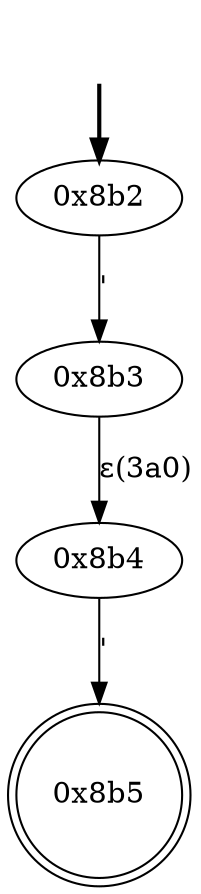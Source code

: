 digraph {
	fake [style=invisible]
	"0x8b2" [root=true]
	"0x8b3"
	"0x8b4"
	"0x8b5" [shape=doublecircle]
	fake -> "0x8b2" [style=bold]
	"0x8b2" -> "0x8b3" [label="'"]
	"0x8b4" -> "0x8b5" [label="'"]
	"0x8b3" -> "0x8b4" [label="ε(3a0)"]
}

